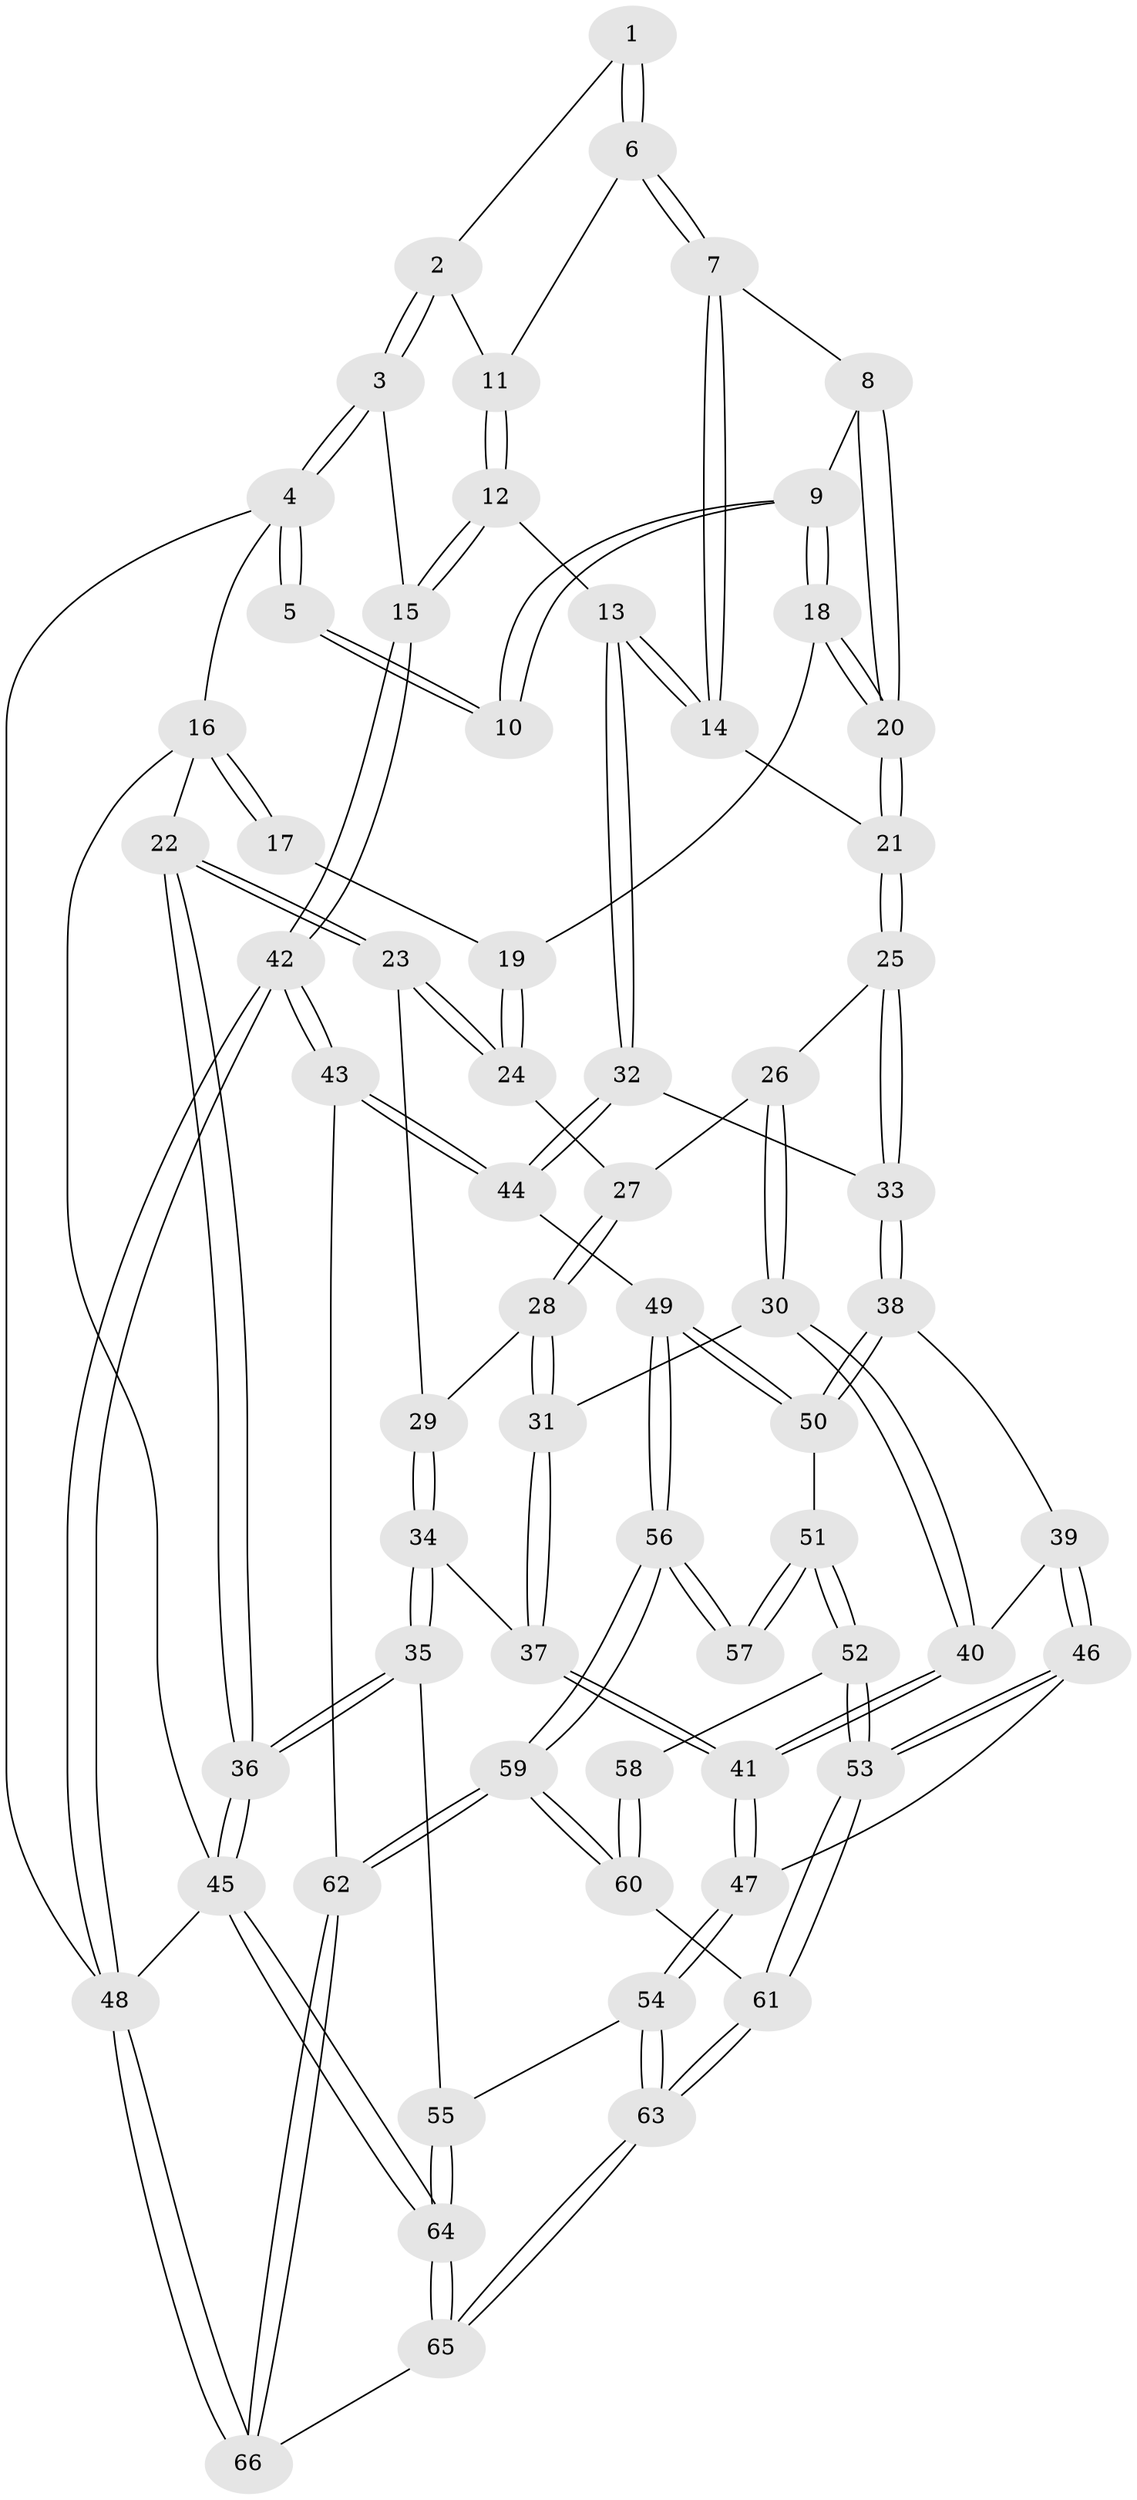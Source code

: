 // coarse degree distribution, {3: 0.07692307692307693, 6: 0.15384615384615385, 4: 0.5384615384615384, 2: 0.07692307692307693, 5: 0.11538461538461539, 7: 0.038461538461538464}
// Generated by graph-tools (version 1.1) at 2025/21/03/04/25 18:21:20]
// undirected, 66 vertices, 162 edges
graph export_dot {
graph [start="1"]
  node [color=gray90,style=filled];
  1 [pos="+0.8643896758805265+0"];
  2 [pos="+0.9688495290098559+0.05464993137146876"];
  3 [pos="+1+0.01534944010192347"];
  4 [pos="+1+0"];
  5 [pos="+0.7894058948973325+0"];
  6 [pos="+0.8931478187527118+0.08773031606074244"];
  7 [pos="+0.746242414071889+0.20545570868452384"];
  8 [pos="+0.6428415834123173+0.05496809191210249"];
  9 [pos="+0.6040243419524659+0"];
  10 [pos="+0.5973544494373767+0"];
  11 [pos="+0.9190254452486629+0.09854618089185832"];
  12 [pos="+1+0.3320329529565375"];
  13 [pos="+0.8899718898450296+0.36792714799372545"];
  14 [pos="+0.7561188254479352+0.23873532117783516"];
  15 [pos="+1+0.33274342748550856"];
  16 [pos="+0+0"];
  17 [pos="+0.28968861691156145+0"];
  18 [pos="+0.37926403557630184+0.23091788388067244"];
  19 [pos="+0.2690202500717762+0.2155607938848195"];
  20 [pos="+0.47530470767617145+0.29078605834865756"];
  21 [pos="+0.5196822920396753+0.37504140145526776"];
  22 [pos="+0+0.19177679244015977"];
  23 [pos="+0+0.2428931926112268"];
  24 [pos="+0.23740704606932753+0.24317560771678942"];
  25 [pos="+0.5143497492190916+0.429230959420535"];
  26 [pos="+0.377435170833651+0.4308155379159531"];
  27 [pos="+0.2577265206206445+0.37419952372184595"];
  28 [pos="+0.23958860898641907+0.41071398648175234"];
  29 [pos="+0.1267839134899898+0.4821159814053598"];
  30 [pos="+0.31806597063165143+0.5332460737815573"];
  31 [pos="+0.2803832682815784+0.5326366853640714"];
  32 [pos="+0.8176411736400382+0.4789070317111471"];
  33 [pos="+0.5532665144157927+0.5235206614510974"];
  34 [pos="+0.10879758998840941+0.5995231506618595"];
  35 [pos="+0+0.6809152203303511"];
  36 [pos="+0+0.6744219600623358"];
  37 [pos="+0.2002631382451177+0.6189188105277648"];
  38 [pos="+0.5519515128295741+0.5275727646041662"];
  39 [pos="+0.42646976806766396+0.5689250002421943"];
  40 [pos="+0.36127472735042193+0.5635653390847057"];
  41 [pos="+0.28307308322038227+0.7043730214351397"];
  42 [pos="+1+0.8472619193574923"];
  43 [pos="+0.9627734839725826+0.7935760293419627"];
  44 [pos="+0.8433182371126495+0.6364716056722145"];
  45 [pos="+0+1"];
  46 [pos="+0.33641364208689306+0.7386995991644021"];
  47 [pos="+0.2937728313283882+0.7232483390856572"];
  48 [pos="+1+1"];
  49 [pos="+0.6414016384238213+0.7085033768187932"];
  50 [pos="+0.5592021088722376+0.5892569984158604"];
  51 [pos="+0.47710616831514036+0.693097091152767"];
  52 [pos="+0.4089085976767486+0.7331507920525852"];
  53 [pos="+0.35833974420837933+0.7542461968287433"];
  54 [pos="+0.18223270740774955+0.8292321048024641"];
  55 [pos="+0.06717947251134707+0.7844443474490097"];
  56 [pos="+0.6438486521594238+0.8711703806809415"];
  57 [pos="+0.5199610075659616+0.7730678654451335"];
  58 [pos="+0.48756098893717525+0.7780739016159405"];
  59 [pos="+0.6596611416605589+0.9457211464573204"];
  60 [pos="+0.4411044378341981+0.8642528797675191"];
  61 [pos="+0.3893966216199848+0.8507011140225507"];
  62 [pos="+0.6603569949910582+0.946763230396682"];
  63 [pos="+0.24548380408272757+1"];
  64 [pos="+0.035659750670048146+1"];
  65 [pos="+0.21275924121481835+1"];
  66 [pos="+0.6350022605761305+1"];
  1 -- 2;
  1 -- 6;
  1 -- 6;
  2 -- 3;
  2 -- 3;
  2 -- 11;
  3 -- 4;
  3 -- 4;
  3 -- 15;
  4 -- 5;
  4 -- 5;
  4 -- 16;
  4 -- 48;
  5 -- 10;
  5 -- 10;
  6 -- 7;
  6 -- 7;
  6 -- 11;
  7 -- 8;
  7 -- 14;
  7 -- 14;
  8 -- 9;
  8 -- 20;
  8 -- 20;
  9 -- 10;
  9 -- 10;
  9 -- 18;
  9 -- 18;
  11 -- 12;
  11 -- 12;
  12 -- 13;
  12 -- 15;
  12 -- 15;
  13 -- 14;
  13 -- 14;
  13 -- 32;
  13 -- 32;
  14 -- 21;
  15 -- 42;
  15 -- 42;
  16 -- 17;
  16 -- 17;
  16 -- 22;
  16 -- 45;
  17 -- 19;
  18 -- 19;
  18 -- 20;
  18 -- 20;
  19 -- 24;
  19 -- 24;
  20 -- 21;
  20 -- 21;
  21 -- 25;
  21 -- 25;
  22 -- 23;
  22 -- 23;
  22 -- 36;
  22 -- 36;
  23 -- 24;
  23 -- 24;
  23 -- 29;
  24 -- 27;
  25 -- 26;
  25 -- 33;
  25 -- 33;
  26 -- 27;
  26 -- 30;
  26 -- 30;
  27 -- 28;
  27 -- 28;
  28 -- 29;
  28 -- 31;
  28 -- 31;
  29 -- 34;
  29 -- 34;
  30 -- 31;
  30 -- 40;
  30 -- 40;
  31 -- 37;
  31 -- 37;
  32 -- 33;
  32 -- 44;
  32 -- 44;
  33 -- 38;
  33 -- 38;
  34 -- 35;
  34 -- 35;
  34 -- 37;
  35 -- 36;
  35 -- 36;
  35 -- 55;
  36 -- 45;
  36 -- 45;
  37 -- 41;
  37 -- 41;
  38 -- 39;
  38 -- 50;
  38 -- 50;
  39 -- 40;
  39 -- 46;
  39 -- 46;
  40 -- 41;
  40 -- 41;
  41 -- 47;
  41 -- 47;
  42 -- 43;
  42 -- 43;
  42 -- 48;
  42 -- 48;
  43 -- 44;
  43 -- 44;
  43 -- 62;
  44 -- 49;
  45 -- 64;
  45 -- 64;
  45 -- 48;
  46 -- 47;
  46 -- 53;
  46 -- 53;
  47 -- 54;
  47 -- 54;
  48 -- 66;
  48 -- 66;
  49 -- 50;
  49 -- 50;
  49 -- 56;
  49 -- 56;
  50 -- 51;
  51 -- 52;
  51 -- 52;
  51 -- 57;
  51 -- 57;
  52 -- 53;
  52 -- 53;
  52 -- 58;
  53 -- 61;
  53 -- 61;
  54 -- 55;
  54 -- 63;
  54 -- 63;
  55 -- 64;
  55 -- 64;
  56 -- 57;
  56 -- 57;
  56 -- 59;
  56 -- 59;
  58 -- 60;
  58 -- 60;
  59 -- 60;
  59 -- 60;
  59 -- 62;
  59 -- 62;
  60 -- 61;
  61 -- 63;
  61 -- 63;
  62 -- 66;
  62 -- 66;
  63 -- 65;
  63 -- 65;
  64 -- 65;
  64 -- 65;
  65 -- 66;
}
